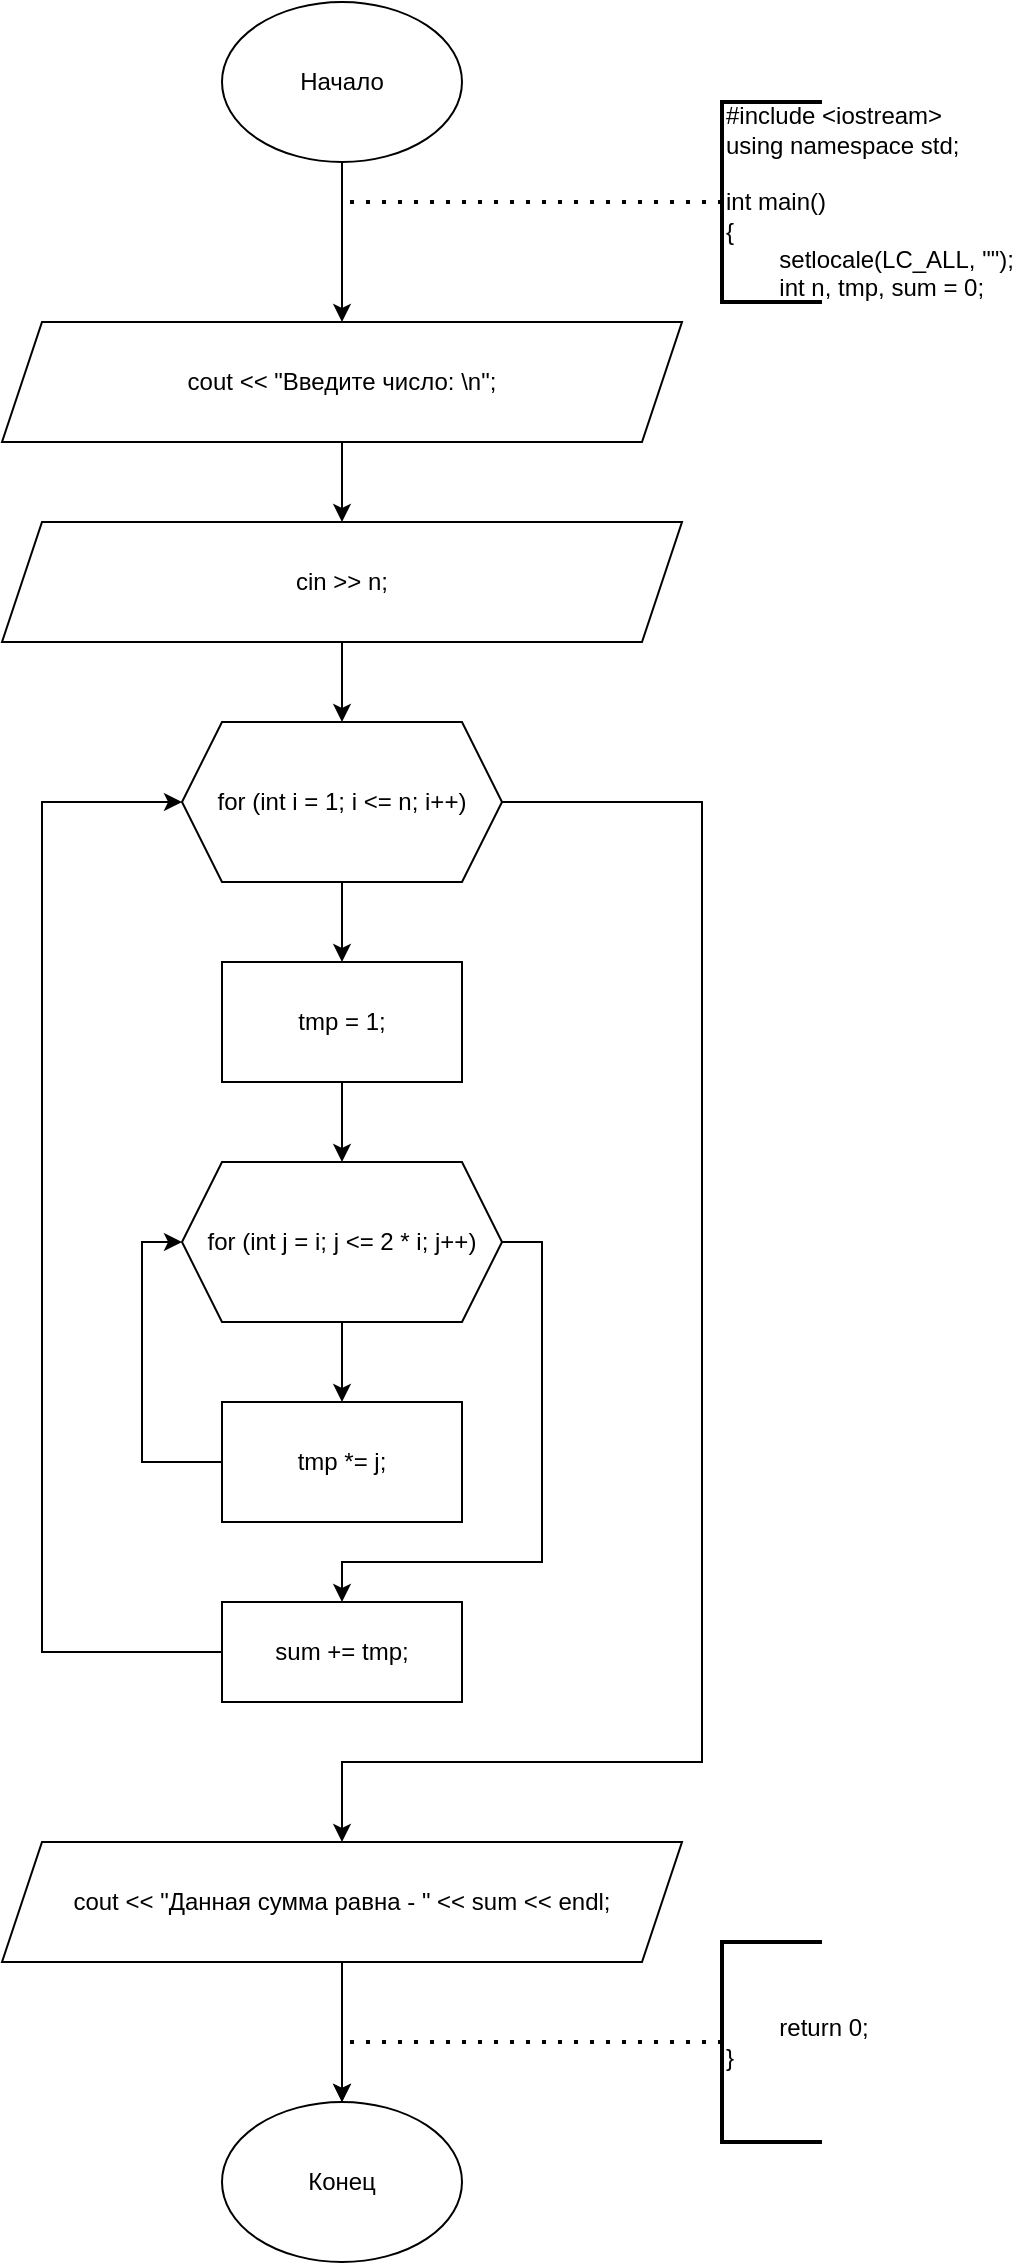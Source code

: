 <mxfile version="24.7.17">
  <diagram name="Страница — 1" id="d8nzEJ2zcpGzdaxowSs1">
    <mxGraphModel dx="674" dy="1193" grid="1" gridSize="10" guides="1" tooltips="1" connect="1" arrows="1" fold="1" page="1" pageScale="1" pageWidth="827" pageHeight="1169" math="0" shadow="0">
      <root>
        <mxCell id="0" />
        <mxCell id="1" parent="0" />
        <mxCell id="sRFXAXGEAmHEGnhNBkIj-64" style="edgeStyle=orthogonalEdgeStyle;rounded=0;orthogonalLoop=1;jettySize=auto;html=1;exitX=0.5;exitY=1;exitDx=0;exitDy=0;entryX=0.5;entryY=0;entryDx=0;entryDy=0;" edge="1" parent="1" source="sRFXAXGEAmHEGnhNBkIj-1">
          <mxGeometry relative="1" as="geometry">
            <mxPoint x="260" y="220" as="targetPoint" />
          </mxGeometry>
        </mxCell>
        <mxCell id="sRFXAXGEAmHEGnhNBkIj-1" value="Начало" style="ellipse;whiteSpace=wrap;html=1;" vertex="1" parent="1">
          <mxGeometry x="200" y="60" width="120" height="80" as="geometry" />
        </mxCell>
        <mxCell id="sRFXAXGEAmHEGnhNBkIj-9" style="edgeStyle=orthogonalEdgeStyle;rounded=0;orthogonalLoop=1;jettySize=auto;html=1;exitX=0.5;exitY=1;exitDx=0;exitDy=0;entryX=0.5;entryY=0;entryDx=0;entryDy=0;" edge="1" parent="1" source="sRFXAXGEAmHEGnhNBkIj-2" target="sRFXAXGEAmHEGnhNBkIj-6">
          <mxGeometry relative="1" as="geometry" />
        </mxCell>
        <mxCell id="sRFXAXGEAmHEGnhNBkIj-2" value="&lt;div&gt;cout &amp;lt;&amp;lt; &quot;Введите число: \n&quot;;&lt;/div&gt;" style="shape=parallelogram;perimeter=parallelogramPerimeter;whiteSpace=wrap;html=1;fixedSize=1;" vertex="1" parent="1">
          <mxGeometry x="90" y="220" width="340" height="60" as="geometry" />
        </mxCell>
        <mxCell id="sRFXAXGEAmHEGnhNBkIj-72" style="edgeStyle=orthogonalEdgeStyle;rounded=0;orthogonalLoop=1;jettySize=auto;html=1;exitX=0.5;exitY=1;exitDx=0;exitDy=0;entryX=0.5;entryY=0;entryDx=0;entryDy=0;" edge="1" parent="1" source="sRFXAXGEAmHEGnhNBkIj-6" target="sRFXAXGEAmHEGnhNBkIj-67">
          <mxGeometry relative="1" as="geometry" />
        </mxCell>
        <mxCell id="sRFXAXGEAmHEGnhNBkIj-6" value="&lt;div&gt;cin &amp;gt;&amp;gt; n;&lt;/div&gt;" style="shape=parallelogram;perimeter=parallelogramPerimeter;whiteSpace=wrap;html=1;fixedSize=1;" vertex="1" parent="1">
          <mxGeometry x="90" y="320" width="340" height="60" as="geometry" />
        </mxCell>
        <mxCell id="sRFXAXGEAmHEGnhNBkIj-7" value="" style="endArrow=none;dashed=1;html=1;dashPattern=1 3;strokeWidth=2;rounded=0;" edge="1" parent="1">
          <mxGeometry width="50" height="50" relative="1" as="geometry">
            <mxPoint x="450" y="160" as="sourcePoint" />
            <mxPoint x="260" y="160" as="targetPoint" />
          </mxGeometry>
        </mxCell>
        <mxCell id="sRFXAXGEAmHEGnhNBkIj-8" value="&lt;div&gt;#include &amp;lt;iostream&amp;gt;&lt;/div&gt;&lt;div&gt;using namespace std;&lt;/div&gt;&lt;div&gt;&lt;br&gt;&lt;/div&gt;&lt;div&gt;int main()&lt;/div&gt;&lt;div&gt;{&lt;/div&gt;&lt;div&gt;&lt;span style=&quot;white-space-collapse: collapse;&quot;&gt;&lt;span style=&quot;white-space-collapse: preserve;&quot;&gt;&#x9;&lt;/span&gt;setlocale(LC_ALL, &quot;&quot;);&lt;/span&gt;&lt;/div&gt;&lt;div&gt;&lt;span style=&quot;white-space-collapse: collapse;&quot;&gt;&lt;span style=&quot;white-space-collapse: preserve;&quot;&gt;&#x9;&lt;/span&gt;int n, tmp, sum = 0;&lt;/span&gt;&lt;/div&gt;" style="strokeWidth=2;html=1;shape=mxgraph.flowchart.annotation_1;align=left;pointerEvents=1;" vertex="1" parent="1">
          <mxGeometry x="450" y="110" width="50" height="100" as="geometry" />
        </mxCell>
        <mxCell id="sRFXAXGEAmHEGnhNBkIj-25" style="edgeStyle=orthogonalEdgeStyle;rounded=0;orthogonalLoop=1;jettySize=auto;html=1;exitX=0.5;exitY=1;exitDx=0;exitDy=0;entryX=0.5;entryY=0;entryDx=0;entryDy=0;" edge="1" parent="1" source="sRFXAXGEAmHEGnhNBkIj-16" target="sRFXAXGEAmHEGnhNBkIj-17">
          <mxGeometry relative="1" as="geometry" />
        </mxCell>
        <mxCell id="sRFXAXGEAmHEGnhNBkIj-28" value="" style="edgeStyle=orthogonalEdgeStyle;rounded=0;orthogonalLoop=1;jettySize=auto;html=1;" edge="1" parent="1" source="sRFXAXGEAmHEGnhNBkIj-16" target="sRFXAXGEAmHEGnhNBkIj-17">
          <mxGeometry relative="1" as="geometry" />
        </mxCell>
        <mxCell id="sRFXAXGEAmHEGnhNBkIj-16" value="&lt;div&gt;cout &amp;lt;&amp;lt; &quot;Данная сумма равна - &quot; &amp;lt;&amp;lt; sum &amp;lt;&amp;lt; endl;&lt;/div&gt;" style="shape=parallelogram;perimeter=parallelogramPerimeter;whiteSpace=wrap;html=1;fixedSize=1;" vertex="1" parent="1">
          <mxGeometry x="90" y="980" width="340" height="60" as="geometry" />
        </mxCell>
        <mxCell id="sRFXAXGEAmHEGnhNBkIj-17" value="Конец" style="ellipse;whiteSpace=wrap;html=1;" vertex="1" parent="1">
          <mxGeometry x="200" y="1110" width="120" height="80" as="geometry" />
        </mxCell>
        <mxCell id="sRFXAXGEAmHEGnhNBkIj-26" value="" style="endArrow=none;dashed=1;html=1;dashPattern=1 3;strokeWidth=2;rounded=0;" edge="1" parent="1">
          <mxGeometry width="50" height="50" relative="1" as="geometry">
            <mxPoint x="450" y="1080" as="sourcePoint" />
            <mxPoint x="260" y="1080" as="targetPoint" />
          </mxGeometry>
        </mxCell>
        <mxCell id="sRFXAXGEAmHEGnhNBkIj-27" value="&lt;div&gt;&lt;span style=&quot;white-space-collapse: collapse;&quot;&gt;&lt;span style=&quot;white-space-collapse: preserve;&quot;&gt;&#x9;&lt;/span&gt;return 0;&lt;/span&gt;&lt;/div&gt;&lt;div&gt;}&lt;/div&gt;" style="strokeWidth=2;html=1;shape=mxgraph.flowchart.annotation_1;align=left;pointerEvents=1;" vertex="1" parent="1">
          <mxGeometry x="450" y="1030" width="50" height="100" as="geometry" />
        </mxCell>
        <mxCell id="sRFXAXGEAmHEGnhNBkIj-56" style="edgeStyle=orthogonalEdgeStyle;rounded=0;orthogonalLoop=1;jettySize=auto;html=1;exitX=0.5;exitY=1;exitDx=0;exitDy=0;entryX=0;entryY=0.5;entryDx=0;entryDy=0;" edge="1" parent="1" source="sRFXAXGEAmHEGnhNBkIj-47">
          <mxGeometry relative="1" as="geometry">
            <mxPoint x="180" y="1110" as="targetPoint" />
            <Array as="points">
              <mxPoint x="120" y="1550" />
              <mxPoint x="10" y="1550" />
              <mxPoint x="10" y="1110" />
            </Array>
          </mxGeometry>
        </mxCell>
        <mxCell id="sRFXAXGEAmHEGnhNBkIj-73" style="edgeStyle=orthogonalEdgeStyle;rounded=0;orthogonalLoop=1;jettySize=auto;html=1;exitX=0.5;exitY=1;exitDx=0;exitDy=0;entryX=0.5;entryY=0;entryDx=0;entryDy=0;" edge="1" parent="1" source="sRFXAXGEAmHEGnhNBkIj-67" target="sRFXAXGEAmHEGnhNBkIj-68">
          <mxGeometry relative="1" as="geometry" />
        </mxCell>
        <mxCell id="sRFXAXGEAmHEGnhNBkIj-83" style="edgeStyle=orthogonalEdgeStyle;rounded=0;orthogonalLoop=1;jettySize=auto;html=1;exitX=1;exitY=0.5;exitDx=0;exitDy=0;entryX=0.5;entryY=0;entryDx=0;entryDy=0;" edge="1" parent="1" source="sRFXAXGEAmHEGnhNBkIj-67" target="sRFXAXGEAmHEGnhNBkIj-16">
          <mxGeometry relative="1" as="geometry">
            <Array as="points">
              <mxPoint x="440" y="460" />
              <mxPoint x="440" y="940" />
              <mxPoint x="260" y="940" />
            </Array>
          </mxGeometry>
        </mxCell>
        <mxCell id="sRFXAXGEAmHEGnhNBkIj-67" value="for (int i = 1; i &amp;lt;= n; i++)" style="shape=hexagon;perimeter=hexagonPerimeter2;whiteSpace=wrap;html=1;fixedSize=1;" vertex="1" parent="1">
          <mxGeometry x="180" y="420" width="160" height="80" as="geometry" />
        </mxCell>
        <mxCell id="sRFXAXGEAmHEGnhNBkIj-76" style="edgeStyle=orthogonalEdgeStyle;rounded=0;orthogonalLoop=1;jettySize=auto;html=1;exitX=0.5;exitY=1;exitDx=0;exitDy=0;entryX=0.5;entryY=0;entryDx=0;entryDy=0;" edge="1" parent="1" source="sRFXAXGEAmHEGnhNBkIj-68" target="sRFXAXGEAmHEGnhNBkIj-75">
          <mxGeometry relative="1" as="geometry" />
        </mxCell>
        <mxCell id="sRFXAXGEAmHEGnhNBkIj-68" value="tmp = 1;" style="rounded=0;whiteSpace=wrap;html=1;" vertex="1" parent="1">
          <mxGeometry x="200" y="540" width="120" height="60" as="geometry" />
        </mxCell>
        <mxCell id="sRFXAXGEAmHEGnhNBkIj-78" style="edgeStyle=orthogonalEdgeStyle;rounded=0;orthogonalLoop=1;jettySize=auto;html=1;exitX=0.5;exitY=1;exitDx=0;exitDy=0;entryX=0.5;entryY=0;entryDx=0;entryDy=0;" edge="1" parent="1" source="sRFXAXGEAmHEGnhNBkIj-75" target="sRFXAXGEAmHEGnhNBkIj-77">
          <mxGeometry relative="1" as="geometry" />
        </mxCell>
        <mxCell id="sRFXAXGEAmHEGnhNBkIj-81" style="edgeStyle=orthogonalEdgeStyle;rounded=0;orthogonalLoop=1;jettySize=auto;html=1;exitX=1;exitY=0.5;exitDx=0;exitDy=0;entryX=0.5;entryY=0;entryDx=0;entryDy=0;" edge="1" parent="1" source="sRFXAXGEAmHEGnhNBkIj-75" target="sRFXAXGEAmHEGnhNBkIj-80">
          <mxGeometry relative="1" as="geometry">
            <Array as="points">
              <mxPoint x="360" y="680" />
              <mxPoint x="360" y="840" />
              <mxPoint x="260" y="840" />
            </Array>
          </mxGeometry>
        </mxCell>
        <mxCell id="sRFXAXGEAmHEGnhNBkIj-75" value="for (int j = i; j &amp;lt;= 2 * i; j++)" style="shape=hexagon;perimeter=hexagonPerimeter2;whiteSpace=wrap;html=1;fixedSize=1;" vertex="1" parent="1">
          <mxGeometry x="180" y="640" width="160" height="80" as="geometry" />
        </mxCell>
        <mxCell id="sRFXAXGEAmHEGnhNBkIj-79" style="edgeStyle=orthogonalEdgeStyle;rounded=0;orthogonalLoop=1;jettySize=auto;html=1;exitX=0;exitY=0.5;exitDx=0;exitDy=0;entryX=0;entryY=0.5;entryDx=0;entryDy=0;" edge="1" parent="1" source="sRFXAXGEAmHEGnhNBkIj-77" target="sRFXAXGEAmHEGnhNBkIj-75">
          <mxGeometry relative="1" as="geometry" />
        </mxCell>
        <mxCell id="sRFXAXGEAmHEGnhNBkIj-77" value="tmp *= j;" style="rounded=0;whiteSpace=wrap;html=1;" vertex="1" parent="1">
          <mxGeometry x="200" y="760" width="120" height="60" as="geometry" />
        </mxCell>
        <mxCell id="sRFXAXGEAmHEGnhNBkIj-82" style="edgeStyle=orthogonalEdgeStyle;rounded=0;orthogonalLoop=1;jettySize=auto;html=1;exitX=0;exitY=0.5;exitDx=0;exitDy=0;entryX=0;entryY=0.5;entryDx=0;entryDy=0;" edge="1" parent="1" source="sRFXAXGEAmHEGnhNBkIj-80" target="sRFXAXGEAmHEGnhNBkIj-67">
          <mxGeometry relative="1" as="geometry">
            <Array as="points">
              <mxPoint x="110" y="885" />
              <mxPoint x="110" y="460" />
            </Array>
          </mxGeometry>
        </mxCell>
        <mxCell id="sRFXAXGEAmHEGnhNBkIj-80" value="sum += tmp;" style="rounded=0;whiteSpace=wrap;html=1;" vertex="1" parent="1">
          <mxGeometry x="200" y="860" width="120" height="50" as="geometry" />
        </mxCell>
      </root>
    </mxGraphModel>
  </diagram>
</mxfile>
